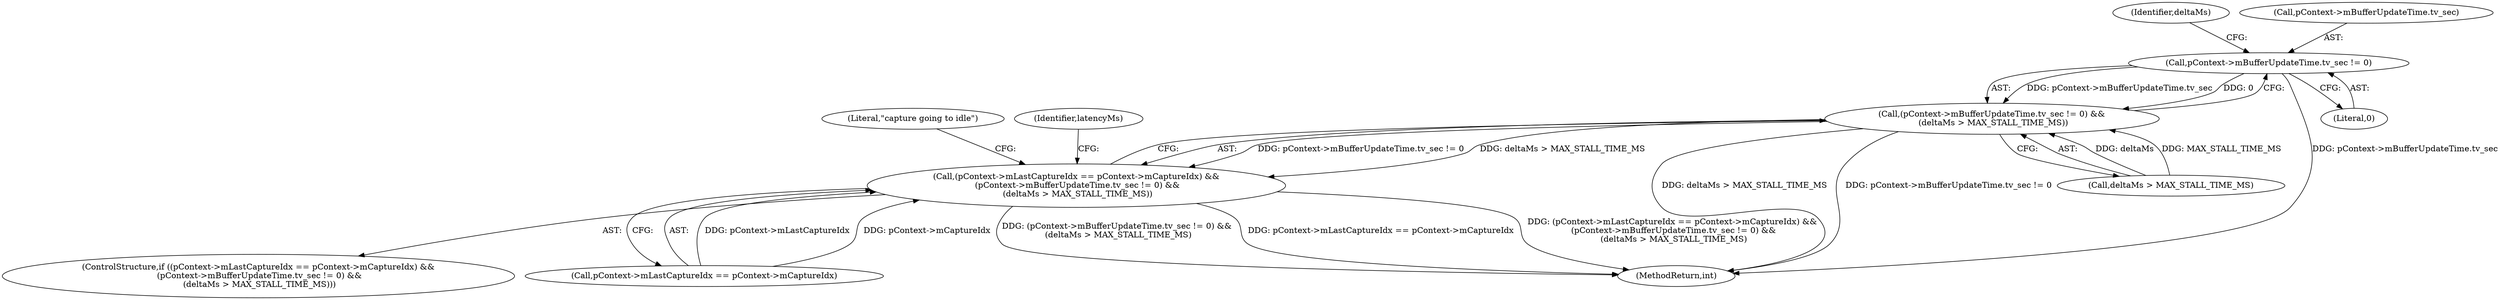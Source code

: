 digraph "0_Android_aeea52da00d210587fb3ed895de3d5f2e0264c88_11@pointer" {
"1000686" [label="(Call,pContext->mBufferUpdateTime.tv_sec != 0)"];
"1000685" [label="(Call,(pContext->mBufferUpdateTime.tv_sec != 0) &&\n (deltaMs > MAX_STALL_TIME_MS))"];
"1000677" [label="(Call,(pContext->mLastCaptureIdx == pContext->mCaptureIdx) &&\n (pContext->mBufferUpdateTime.tv_sec != 0) &&\n (deltaMs > MAX_STALL_TIME_MS))"];
"1000676" [label="(ControlStructure,if ((pContext->mLastCaptureIdx == pContext->mCaptureIdx) &&\n (pContext->mBufferUpdateTime.tv_sec != 0) &&\n (deltaMs > MAX_STALL_TIME_MS)))"];
"1000694" [label="(Identifier,deltaMs)"];
"1000692" [label="(Literal,0)"];
"1001028" [label="(MethodReturn,int)"];
"1000687" [label="(Call,pContext->mBufferUpdateTime.tv_sec)"];
"1000698" [label="(Literal,\"capture going to idle\")"];
"1000693" [label="(Call,deltaMs > MAX_STALL_TIME_MS)"];
"1000677" [label="(Call,(pContext->mLastCaptureIdx == pContext->mCaptureIdx) &&\n (pContext->mBufferUpdateTime.tv_sec != 0) &&\n (deltaMs > MAX_STALL_TIME_MS))"];
"1000686" [label="(Call,pContext->mBufferUpdateTime.tv_sec != 0)"];
"1000685" [label="(Call,(pContext->mBufferUpdateTime.tv_sec != 0) &&\n (deltaMs > MAX_STALL_TIME_MS))"];
"1000678" [label="(Call,pContext->mLastCaptureIdx == pContext->mCaptureIdx)"];
"1000714" [label="(Identifier,latencyMs)"];
"1000686" -> "1000685"  [label="AST: "];
"1000686" -> "1000692"  [label="CFG: "];
"1000687" -> "1000686"  [label="AST: "];
"1000692" -> "1000686"  [label="AST: "];
"1000694" -> "1000686"  [label="CFG: "];
"1000685" -> "1000686"  [label="CFG: "];
"1000686" -> "1001028"  [label="DDG: pContext->mBufferUpdateTime.tv_sec"];
"1000686" -> "1000685"  [label="DDG: pContext->mBufferUpdateTime.tv_sec"];
"1000686" -> "1000685"  [label="DDG: 0"];
"1000685" -> "1000677"  [label="AST: "];
"1000685" -> "1000693"  [label="CFG: "];
"1000693" -> "1000685"  [label="AST: "];
"1000677" -> "1000685"  [label="CFG: "];
"1000685" -> "1001028"  [label="DDG: deltaMs > MAX_STALL_TIME_MS"];
"1000685" -> "1001028"  [label="DDG: pContext->mBufferUpdateTime.tv_sec != 0"];
"1000685" -> "1000677"  [label="DDG: pContext->mBufferUpdateTime.tv_sec != 0"];
"1000685" -> "1000677"  [label="DDG: deltaMs > MAX_STALL_TIME_MS"];
"1000693" -> "1000685"  [label="DDG: deltaMs"];
"1000693" -> "1000685"  [label="DDG: MAX_STALL_TIME_MS"];
"1000677" -> "1000676"  [label="AST: "];
"1000677" -> "1000678"  [label="CFG: "];
"1000678" -> "1000677"  [label="AST: "];
"1000698" -> "1000677"  [label="CFG: "];
"1000714" -> "1000677"  [label="CFG: "];
"1000677" -> "1001028"  [label="DDG: pContext->mLastCaptureIdx == pContext->mCaptureIdx"];
"1000677" -> "1001028"  [label="DDG: (pContext->mLastCaptureIdx == pContext->mCaptureIdx) &&\n (pContext->mBufferUpdateTime.tv_sec != 0) &&\n (deltaMs > MAX_STALL_TIME_MS)"];
"1000677" -> "1001028"  [label="DDG: (pContext->mBufferUpdateTime.tv_sec != 0) &&\n (deltaMs > MAX_STALL_TIME_MS)"];
"1000678" -> "1000677"  [label="DDG: pContext->mLastCaptureIdx"];
"1000678" -> "1000677"  [label="DDG: pContext->mCaptureIdx"];
}
